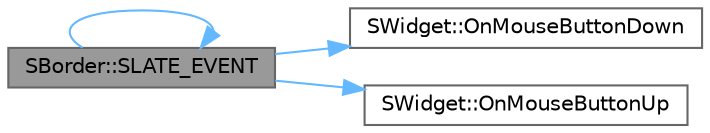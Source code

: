 digraph "SBorder::SLATE_EVENT"
{
 // INTERACTIVE_SVG=YES
 // LATEX_PDF_SIZE
  bgcolor="transparent";
  edge [fontname=Helvetica,fontsize=10,labelfontname=Helvetica,labelfontsize=10];
  node [fontname=Helvetica,fontsize=10,shape=box,height=0.2,width=0.4];
  rankdir="LR";
  Node1 [id="Node000001",label="SBorder::SLATE_EVENT",height=0.2,width=0.4,color="gray40", fillcolor="grey60", style="filled", fontcolor="black",tooltip=" "];
  Node1 -> Node2 [id="edge1_Node000001_Node000002",color="steelblue1",style="solid",tooltip=" "];
  Node2 [id="Node000002",label="SWidget::OnMouseButtonDown",height=0.2,width=0.4,color="grey40", fillcolor="white", style="filled",URL="$dd/de2/classSWidget.html#adc672c87d8cb3f91b146282818bfba2c",tooltip="The system calls this method to notify the widget that a mouse button was pressed within it."];
  Node1 -> Node3 [id="edge2_Node000001_Node000003",color="steelblue1",style="solid",tooltip=" "];
  Node3 [id="Node000003",label="SWidget::OnMouseButtonUp",height=0.2,width=0.4,color="grey40", fillcolor="white", style="filled",URL="$dd/de2/classSWidget.html#a888df25b324c876249e9dc93c12a0d67",tooltip="The system calls this method to notify the widget that a mouse button was release within it."];
  Node1 -> Node1 [id="edge3_Node000001_Node000001",color="steelblue1",style="solid",tooltip=" "];
}
